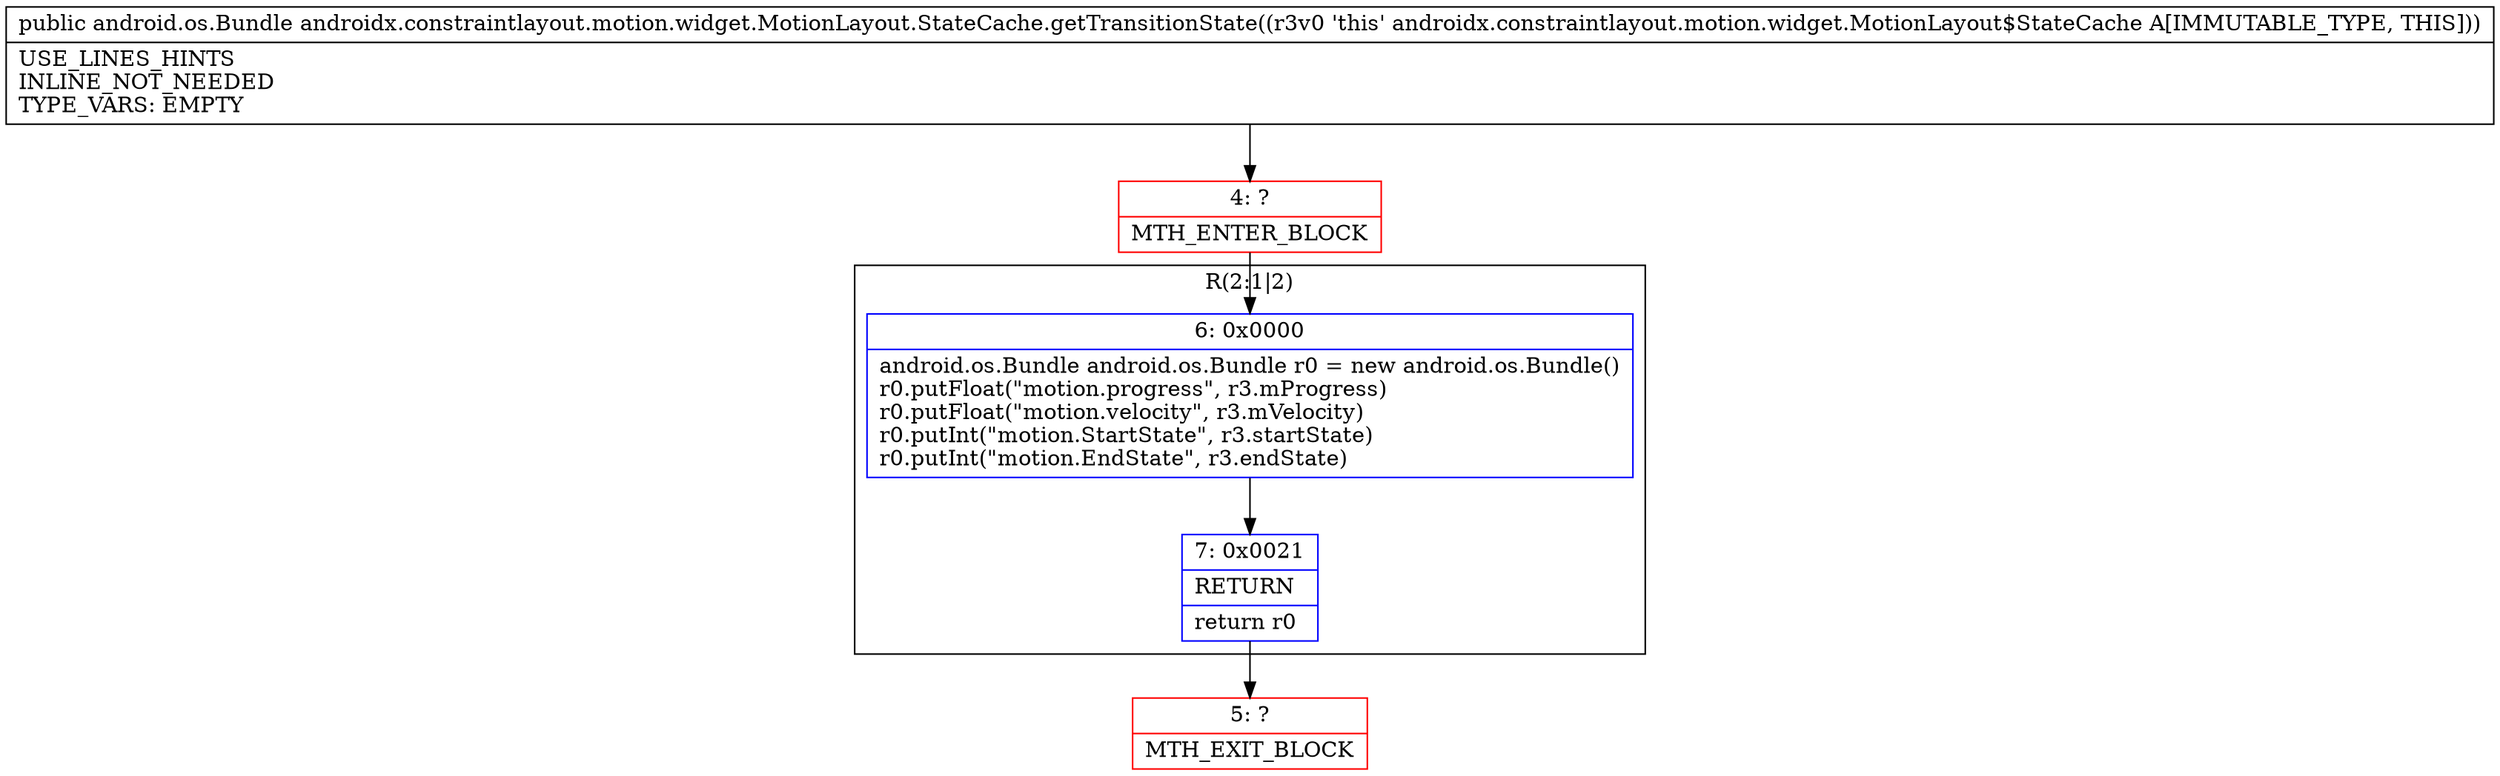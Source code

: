 digraph "CFG forandroidx.constraintlayout.motion.widget.MotionLayout.StateCache.getTransitionState()Landroid\/os\/Bundle;" {
subgraph cluster_Region_77780895 {
label = "R(2:1|2)";
node [shape=record,color=blue];
Node_6 [shape=record,label="{6\:\ 0x0000|android.os.Bundle android.os.Bundle r0 = new android.os.Bundle()\lr0.putFloat(\"motion.progress\", r3.mProgress)\lr0.putFloat(\"motion.velocity\", r3.mVelocity)\lr0.putInt(\"motion.StartState\", r3.startState)\lr0.putInt(\"motion.EndState\", r3.endState)\l}"];
Node_7 [shape=record,label="{7\:\ 0x0021|RETURN\l|return r0\l}"];
}
Node_4 [shape=record,color=red,label="{4\:\ ?|MTH_ENTER_BLOCK\l}"];
Node_5 [shape=record,color=red,label="{5\:\ ?|MTH_EXIT_BLOCK\l}"];
MethodNode[shape=record,label="{public android.os.Bundle androidx.constraintlayout.motion.widget.MotionLayout.StateCache.getTransitionState((r3v0 'this' androidx.constraintlayout.motion.widget.MotionLayout$StateCache A[IMMUTABLE_TYPE, THIS]))  | USE_LINES_HINTS\lINLINE_NOT_NEEDED\lTYPE_VARS: EMPTY\l}"];
MethodNode -> Node_4;Node_6 -> Node_7;
Node_7 -> Node_5;
Node_4 -> Node_6;
}

